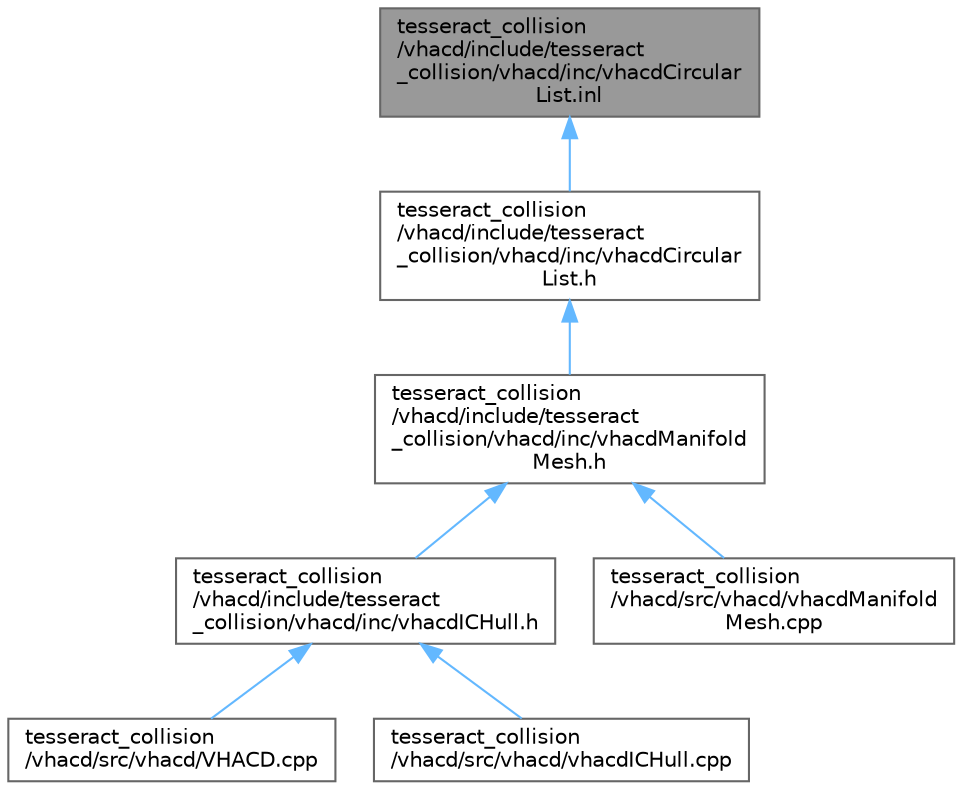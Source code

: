 digraph "tesseract_collision/vhacd/include/tesseract_collision/vhacd/inc/vhacdCircularList.inl"
{
 // LATEX_PDF_SIZE
  bgcolor="transparent";
  edge [fontname=Helvetica,fontsize=10,labelfontname=Helvetica,labelfontsize=10];
  node [fontname=Helvetica,fontsize=10,shape=box,height=0.2,width=0.4];
  Node1 [label="tesseract_collision\l/vhacd/include/tesseract\l_collision/vhacd/inc/vhacdCircular\lList.inl",height=0.2,width=0.4,color="gray40", fillcolor="grey60", style="filled", fontcolor="black",tooltip=" "];
  Node1 -> Node2 [dir="back",color="steelblue1",style="solid"];
  Node2 [label="tesseract_collision\l/vhacd/include/tesseract\l_collision/vhacd/inc/vhacdCircular\lList.h",height=0.2,width=0.4,color="grey40", fillcolor="white", style="filled",URL="$d9/d06/vhacdCircularList_8h.html",tooltip=" "];
  Node2 -> Node3 [dir="back",color="steelblue1",style="solid"];
  Node3 [label="tesseract_collision\l/vhacd/include/tesseract\l_collision/vhacd/inc/vhacdManifold\lMesh.h",height=0.2,width=0.4,color="grey40", fillcolor="white", style="filled",URL="$d7/dbb/vhacdManifoldMesh_8h.html",tooltip=" "];
  Node3 -> Node4 [dir="back",color="steelblue1",style="solid"];
  Node4 [label="tesseract_collision\l/vhacd/include/tesseract\l_collision/vhacd/inc/vhacdICHull.h",height=0.2,width=0.4,color="grey40", fillcolor="white", style="filled",URL="$dc/d17/vhacdICHull_8h.html",tooltip=" "];
  Node4 -> Node5 [dir="back",color="steelblue1",style="solid"];
  Node5 [label="tesseract_collision\l/vhacd/src/vhacd/VHACD.cpp",height=0.2,width=0.4,color="grey40", fillcolor="white", style="filled",URL="$d7/d02/VHACD_8cpp.html",tooltip=" "];
  Node4 -> Node6 [dir="back",color="steelblue1",style="solid"];
  Node6 [label="tesseract_collision\l/vhacd/src/vhacd/vhacdICHull.cpp",height=0.2,width=0.4,color="grey40", fillcolor="white", style="filled",URL="$d2/d97/vhacdICHull_8cpp.html",tooltip=" "];
  Node3 -> Node7 [dir="back",color="steelblue1",style="solid"];
  Node7 [label="tesseract_collision\l/vhacd/src/vhacd/vhacdManifold\lMesh.cpp",height=0.2,width=0.4,color="grey40", fillcolor="white", style="filled",URL="$df/dab/vhacdManifoldMesh_8cpp.html",tooltip=" "];
}
